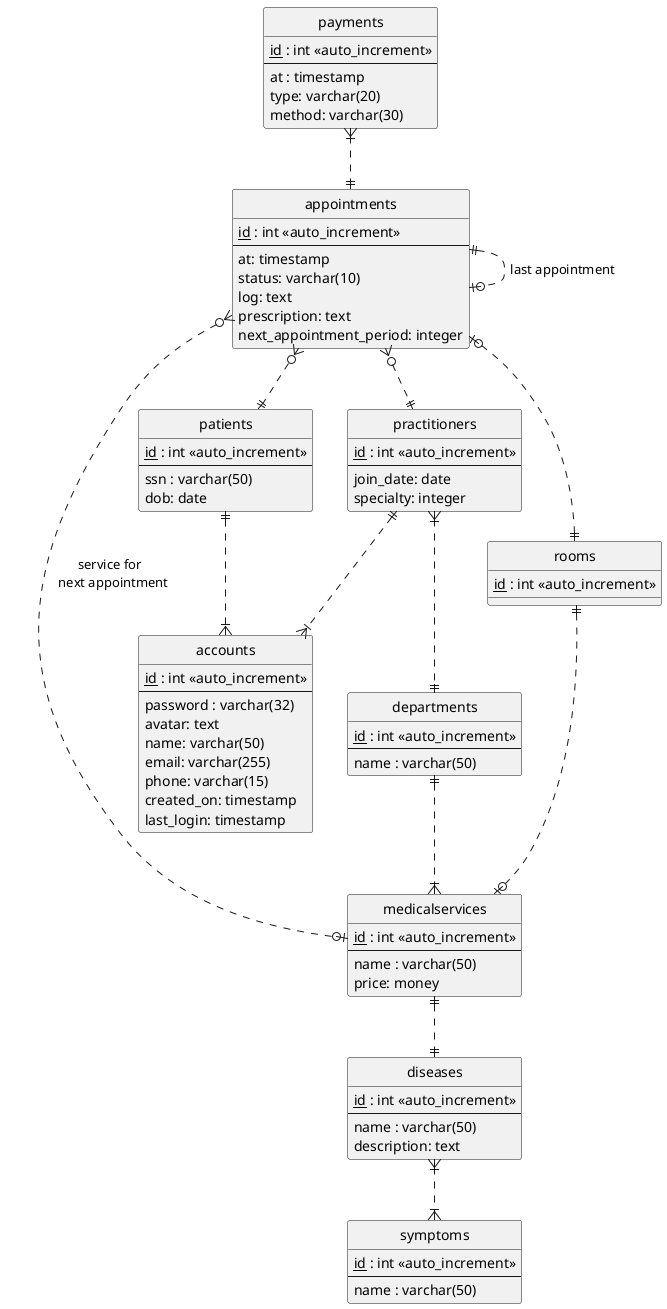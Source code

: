 @startuml

' hide the spot
hide circle

' avoid problems with angled crows feet
'skinparam linetype ortho

entity "departments" as dep {
    <u>id</u> : int <<auto_increment>>
    --
    name : varchar(50)
}

entity "medicalservices" as medsv {
    <u>id</u> : int <<auto_increment>>
    --
    name : varchar(50)
    price: money
}

entity "diseases" as ds {
    <u>id</u> : int <<auto_increment>>
    --
    name : varchar(50)
    description: text
}

entity "symptoms" as st {
    <u>id</u> : int <<auto_increment>>
    --
    name : varchar(50)
}

entity "payments" as pm {
    <u>id</u> : int <<auto_increment>>
    --
    at : timestamp
    type: varchar(20)
    method: varchar(30)
}

entity "patients" as pt {
    <u>id</u> : int <<auto_increment>>
    --
    ssn : varchar(50)
    dob: date
}

entity "practitioners" as pr {
    <u>id</u> : int <<auto_increment>>
    --
    join_date: date
    specialty: integer
}

entity "accounts" as acc {
    <u>id</u> : int <<auto_increment>>
    --
    password : varchar(32)
    avatar: text
    name: varchar(50)
    email: varchar(255)
    phone: varchar(15)
    created_on: timestamp
    last_login: timestamp
}

entity "appointments" as app {
    <u>id</u> : int <<auto_increment>>
    --
    at: timestamp
    status: varchar(10)
    log: text
    prescription: text
    next_appointment_period: integer
}

entity "rooms" as r {
    <u>id</u> : int <<auto_increment>>
}

ds }|..|{ st
dep ||..|{ medsv
r ||..o| medsv
app }o..o| medsv: service for \n next appointment
medsv ||..|| ds
pr }|..|| dep
pt ||..|{ acc
pr ||..|{ acc
pm }|..|| app
app ||..o| app: last appointment
app }o..|| pt
app }o..|| pr
app |o..|| r
@enduml